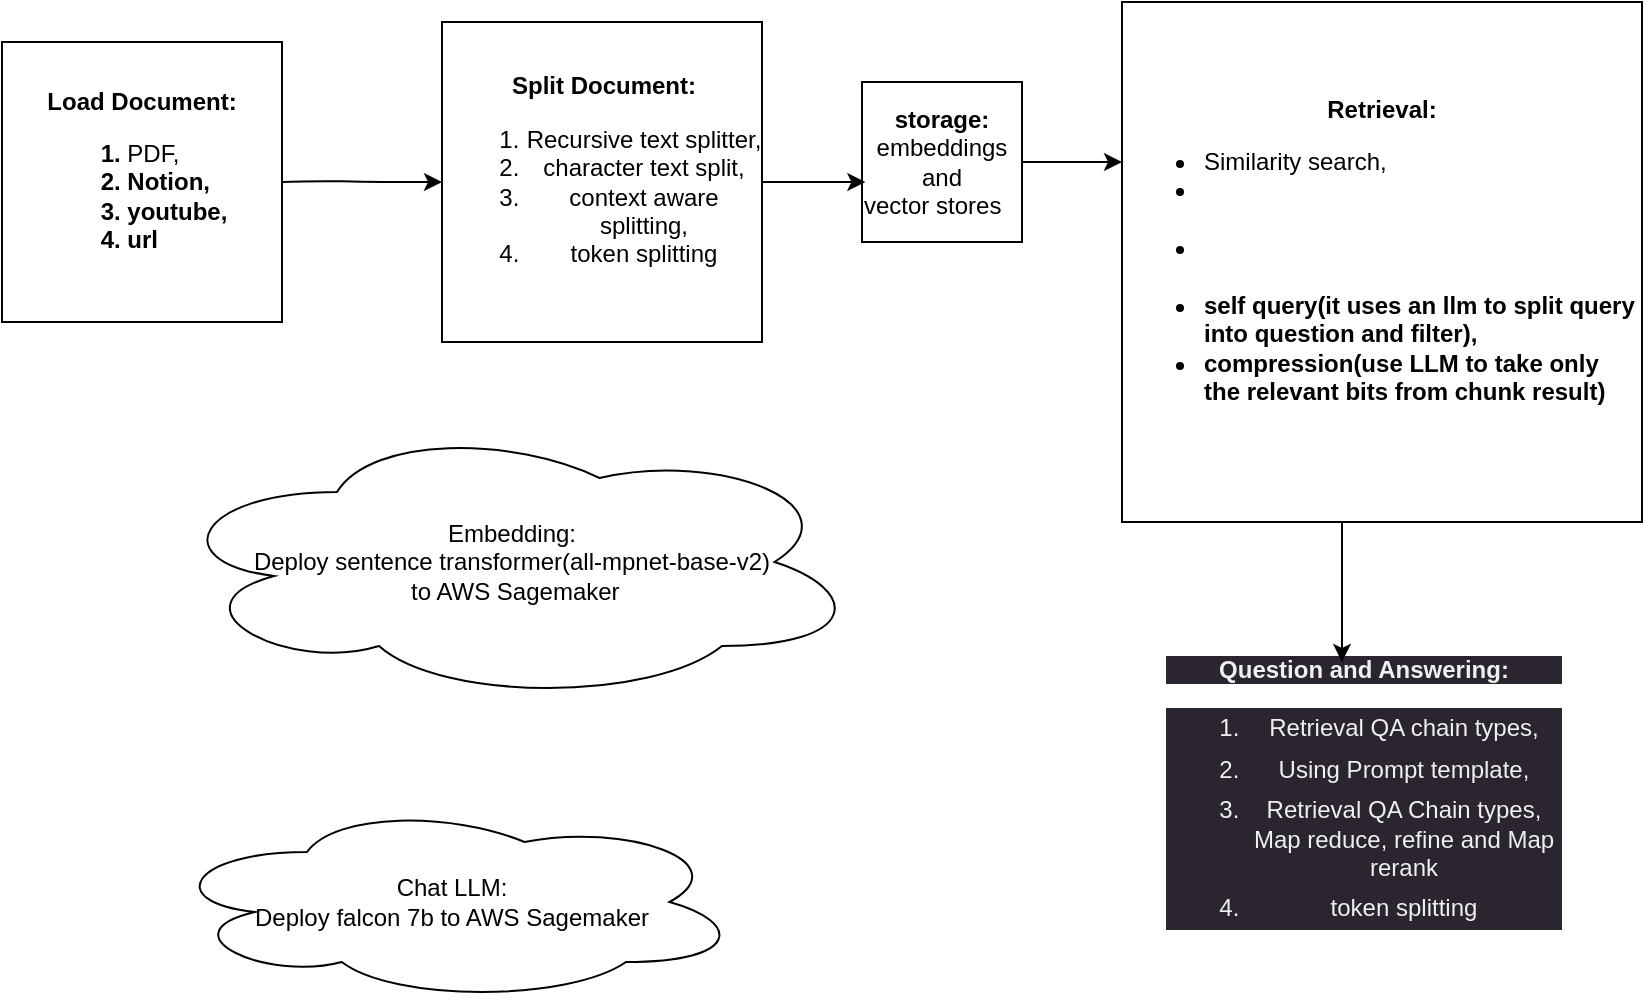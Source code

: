 <mxfile>
    <diagram id="l6sd9zgB9RCdRj96Qipt" name="Page-1">
        <mxGraphModel dx="929" dy="667" grid="1" gridSize="10" guides="1" tooltips="1" connect="1" arrows="1" fold="1" page="1" pageScale="1" pageWidth="850" pageHeight="1100" math="0" shadow="0">
            <root>
                <mxCell id="0"/>
                <mxCell id="1" parent="0"/>
                <mxCell id="2" value="&lt;b&gt;Load Document: &lt;br&gt;&lt;div style=&quot;&quot;&gt;&lt;ol&gt;&lt;li style=&quot;text-align: left;&quot;&gt;&lt;span style=&quot;background-color: initial; font-weight: normal;&quot;&gt;PDF,&lt;/span&gt;&lt;/li&gt;&lt;li style=&quot;text-align: left;&quot;&gt;&lt;span style=&quot;background-color: initial;&quot;&gt;Notion,&lt;/span&gt;&lt;/li&gt;&lt;li style=&quot;text-align: left;&quot;&gt;&lt;span style=&quot;background-color: initial;&quot;&gt;youtube,&lt;/span&gt;&lt;/li&gt;&lt;li style=&quot;text-align: left;&quot;&gt;&lt;span style=&quot;background-color: initial;&quot;&gt;url&lt;/span&gt;&lt;/li&gt;&lt;/ol&gt;&lt;/div&gt;&lt;/b&gt;" style="whiteSpace=wrap;html=1;aspect=fixed;" parent="1" vertex="1">
                    <mxGeometry x="10" y="140" width="140" height="140" as="geometry"/>
                </mxCell>
                <mxCell id="4" value="&lt;div style=&quot;text-align: center;&quot;&gt;&lt;b style=&quot;background-color: initial;&quot;&gt;Split Document:&lt;/b&gt;&lt;/div&gt;&lt;div style=&quot;text-align: center;&quot;&gt;&lt;ol&gt;&lt;li&gt;&lt;span style=&quot;background-color: initial;&quot;&gt;Recursive text splitter,&lt;/span&gt;&lt;/li&gt;&lt;li&gt;&lt;span style=&quot;background-color: initial;&quot;&gt;character text split,&lt;/span&gt;&lt;/li&gt;&lt;li&gt;&lt;span style=&quot;background-color: initial;&quot;&gt;context aware splitting,&lt;/span&gt;&lt;/li&gt;&lt;li&gt;&lt;span style=&quot;background-color: initial;&quot;&gt;token splitting&lt;/span&gt;&lt;/li&gt;&lt;/ol&gt;&lt;/div&gt;" style="whiteSpace=wrap;html=1;aspect=fixed;align=left;" parent="1" vertex="1">
                    <mxGeometry x="230" y="130" width="160" height="160" as="geometry"/>
                </mxCell>
                <mxCell id="5" value="&lt;b&gt;storage:&lt;/b&gt;&lt;br&gt;&lt;div style=&quot;&quot;&gt;&lt;span style=&quot;background-color: initial;&quot;&gt;embeddings and&lt;/span&gt;&lt;/div&gt;&lt;div style=&quot;text-align: left;&quot;&gt;&lt;span style=&quot;background-color: initial;&quot;&gt;vector stores&lt;/span&gt;&lt;/div&gt;" style="whiteSpace=wrap;html=1;aspect=fixed;" parent="1" vertex="1">
                    <mxGeometry x="440" y="160" width="80" height="80" as="geometry"/>
                </mxCell>
                <mxCell id="6" value="&lt;b&gt;Retrieval:&lt;br&gt;&lt;div style=&quot;text-align: left;&quot;&gt;&lt;ul&gt;&lt;li&gt;&lt;span style=&quot;background-color: initial; font-weight: normal;&quot;&gt;Similarity search,&amp;nbsp;&lt;/span&gt;&lt;/li&gt;&lt;li&gt;&lt;font color=&quot;#ffffff&quot;&gt;Maximum&lt;/font&gt;&lt;span style=&quot;color: rgb(86, 156, 214);&quot;&gt; &lt;/span&gt;&lt;font color=&quot;#ffffff&quot;&gt;marginal relevance(adds diversity to the response),&lt;/font&gt;&lt;/li&gt;&lt;li&gt;&lt;span style=&quot;color: rgb(255, 255, 255);&quot;&gt;working with metadata(adding filter manually),&amp;nbsp;&lt;/span&gt;&lt;/li&gt;&lt;li&gt;self query(it uses an llm to split query into question and filter),&lt;/li&gt;&lt;li&gt;compression(use LLM to take only the relevant bits from chunk result)&lt;/li&gt;&lt;/ul&gt;&lt;/div&gt;&lt;/b&gt;" style="whiteSpace=wrap;html=1;aspect=fixed;" parent="1" vertex="1">
                    <mxGeometry x="570" y="120" width="260" height="260" as="geometry"/>
                </mxCell>
                <mxCell id="9" value="" style="endArrow=classic;html=1;exitX=1;exitY=0.5;exitDx=0;exitDy=0;" parent="1" source="5" edge="1">
                    <mxGeometry width="50" height="50" relative="1" as="geometry">
                        <mxPoint x="520" y="250" as="sourcePoint"/>
                        <mxPoint x="570" y="200" as="targetPoint"/>
                        <Array as="points"/>
                    </mxGeometry>
                </mxCell>
                <mxCell id="10" value="" style="endArrow=classic;html=1;exitX=1;exitY=0.5;exitDx=0;exitDy=0;entryX=0.021;entryY=0.625;entryDx=0;entryDy=0;entryPerimeter=0;" parent="1" source="4" target="5" edge="1">
                    <mxGeometry width="50" height="50" relative="1" as="geometry">
                        <mxPoint x="400" y="280" as="sourcePoint"/>
                        <mxPoint x="450" y="230" as="targetPoint"/>
                        <Array as="points"/>
                    </mxGeometry>
                </mxCell>
                <mxCell id="11" value="" style="edgeStyle=none;orthogonalLoop=1;jettySize=auto;html=1;" parent="1" edge="1">
                    <mxGeometry width="100" relative="1" as="geometry">
                        <mxPoint x="150" y="210" as="sourcePoint"/>
                        <mxPoint x="230" y="210" as="targetPoint"/>
                        <Array as="points">
                            <mxPoint x="170" y="209.5"/>
                            <mxPoint x="200" y="210"/>
                        </Array>
                    </mxGeometry>
                </mxCell>
                <mxCell id="19" value="&lt;div style=&quot;border-color: rgb(0, 0, 0); color: rgb(240, 240, 240); font-family: Helvetica; font-size: 12px; font-style: normal; font-variant-ligatures: normal; font-variant-caps: normal; font-weight: 400; letter-spacing: normal; orphans: 2; text-indent: 0px; text-transform: none; widows: 2; word-spacing: 0px; -webkit-text-stroke-width: 0px; background-color: rgb(42, 37, 47); text-decoration-thickness: initial; text-decoration-style: initial; text-decoration-color: initial; text-align: center;&quot;&gt;&lt;b style=&quot;border-color: rgb(0, 0, 0); background-color: initial;&quot;&gt;Question and Answering:&lt;/b&gt;&lt;/div&gt;&lt;div style=&quot;border-color: rgb(0, 0, 0); color: rgb(240, 240, 240); font-family: Helvetica; font-size: 12px; font-style: normal; font-variant-ligatures: normal; font-variant-caps: normal; font-weight: 400; letter-spacing: normal; orphans: 2; text-indent: 0px; text-transform: none; widows: 2; word-spacing: 0px; -webkit-text-stroke-width: 0px; background-color: rgb(42, 37, 47); text-decoration-thickness: initial; text-decoration-style: initial; text-decoration-color: initial; text-align: center;&quot;&gt;&lt;ol style=&quot;border-color: rgb(0, 0, 0);&quot;&gt;&lt;li style=&quot;padding: 3px 0px; border-color: rgb(0, 0, 0);&quot;&gt;&lt;span style=&quot;border-color: rgb(0, 0, 0); background-color: initial;&quot;&gt;Retrieval QA chain types,&lt;/span&gt;&lt;/li&gt;&lt;li style=&quot;padding: 3px 0px; border-color: rgb(0, 0, 0);&quot;&gt;&lt;span style=&quot;border-color: rgb(0, 0, 0); background-color: initial;&quot;&gt;Using Prompt template,&lt;/span&gt;&lt;/li&gt;&lt;li style=&quot;padding: 3px 0px; border-color: rgb(0, 0, 0);&quot;&gt;Retrieval QA Chain types, Map reduce, refine and Map rerank&lt;/li&gt;&lt;li style=&quot;padding: 3px 0px; border-color: rgb(0, 0, 0);&quot;&gt;&lt;span style=&quot;border-color: rgb(0, 0, 0); background-color: initial;&quot;&gt;token splitting&lt;/span&gt;&lt;/li&gt;&lt;/ol&gt;&lt;/div&gt;" style="text;whiteSpace=wrap;html=1;fontColor=#FFFFFF;" parent="1" vertex="1">
                    <mxGeometry x="590" y="440" width="200" height="140" as="geometry"/>
                </mxCell>
                <mxCell id="20" style="edgeStyle=none;html=1;fontColor=#FFFFFF;" parent="1" edge="1">
                    <mxGeometry relative="1" as="geometry">
                        <mxPoint x="680" y="380" as="sourcePoint"/>
                        <mxPoint x="680" y="450" as="targetPoint"/>
                        <Array as="points">
                            <mxPoint x="680" y="380"/>
                        </Array>
                    </mxGeometry>
                </mxCell>
                <mxCell id="27" value="Embedding:&lt;br&gt;Deploy sentence transformer(all-mpnet-base-v2)&lt;br&gt;&amp;nbsp;to AWS Sagemaker" style="ellipse;shape=cloud;whiteSpace=wrap;html=1;" vertex="1" parent="1">
                    <mxGeometry x="90" y="330" width="350" height="140" as="geometry"/>
                </mxCell>
                <mxCell id="29" value="Chat LLM:&lt;br&gt;Deploy falcon 7b to AWS Sagemaker" style="ellipse;shape=cloud;whiteSpace=wrap;html=1;" vertex="1" parent="1">
                    <mxGeometry x="90" y="520" width="290" height="100" as="geometry"/>
                </mxCell>
            </root>
        </mxGraphModel>
    </diagram>
</mxfile>
